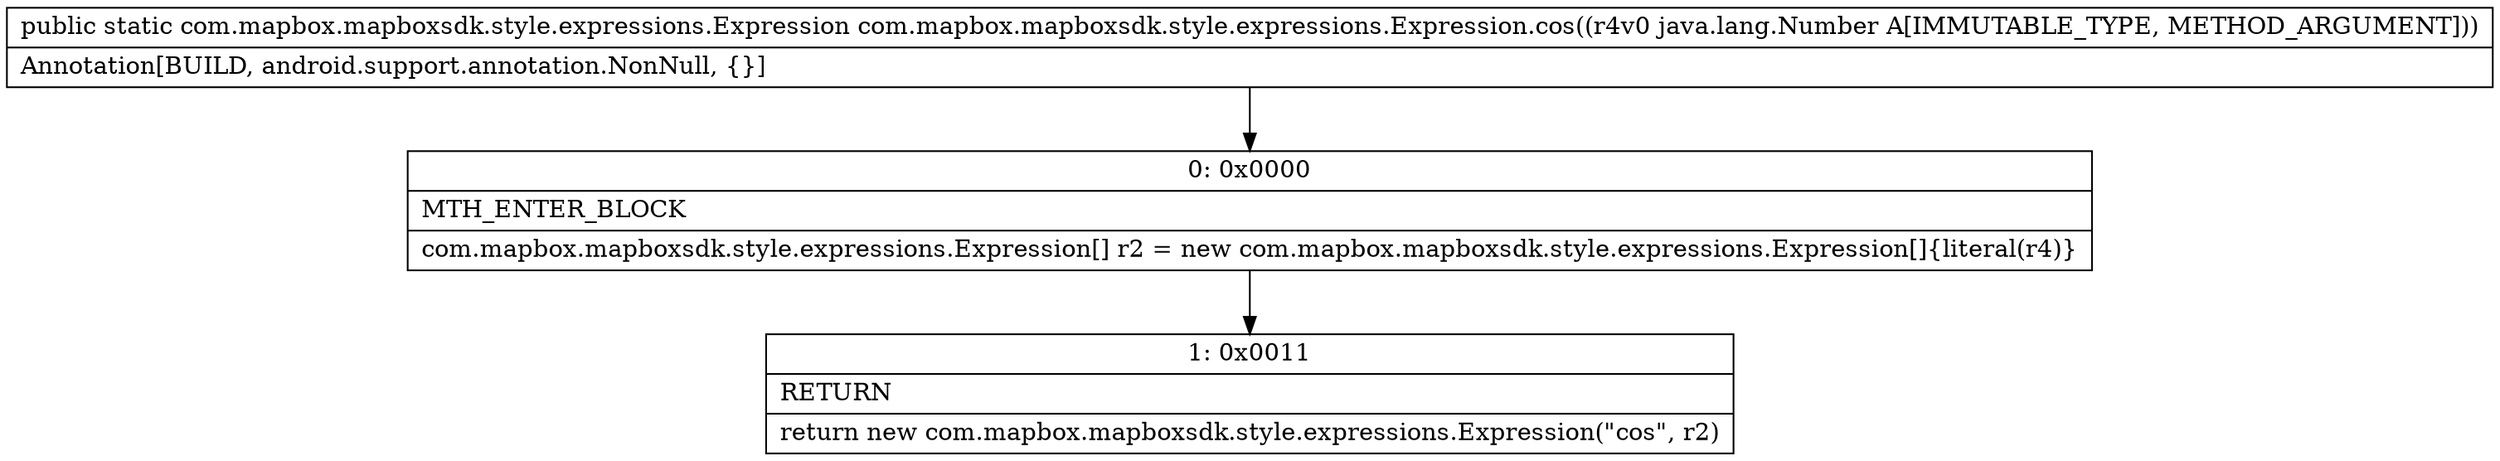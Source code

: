 digraph "CFG forcom.mapbox.mapboxsdk.style.expressions.Expression.cos(Ljava\/lang\/Number;)Lcom\/mapbox\/mapboxsdk\/style\/expressions\/Expression;" {
Node_0 [shape=record,label="{0\:\ 0x0000|MTH_ENTER_BLOCK\l|com.mapbox.mapboxsdk.style.expressions.Expression[] r2 = new com.mapbox.mapboxsdk.style.expressions.Expression[]\{literal(r4)\}\l}"];
Node_1 [shape=record,label="{1\:\ 0x0011|RETURN\l|return new com.mapbox.mapboxsdk.style.expressions.Expression(\"cos\", r2)\l}"];
MethodNode[shape=record,label="{public static com.mapbox.mapboxsdk.style.expressions.Expression com.mapbox.mapboxsdk.style.expressions.Expression.cos((r4v0 java.lang.Number A[IMMUTABLE_TYPE, METHOD_ARGUMENT]))  | Annotation[BUILD, android.support.annotation.NonNull, \{\}]\l}"];
MethodNode -> Node_0;
Node_0 -> Node_1;
}

